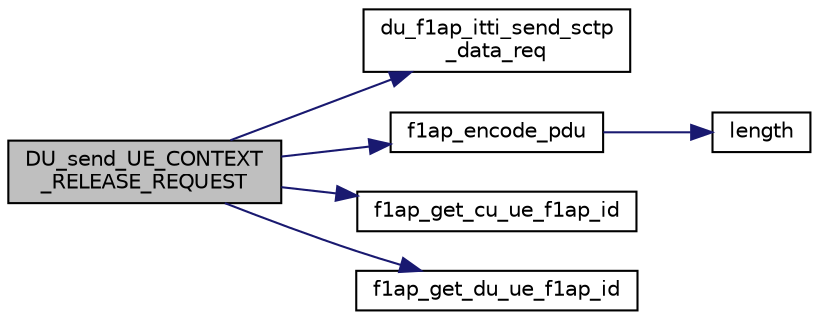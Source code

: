digraph "DU_send_UE_CONTEXT_RELEASE_REQUEST"
{
 // LATEX_PDF_SIZE
  edge [fontname="Helvetica",fontsize="10",labelfontname="Helvetica",labelfontsize="10"];
  node [fontname="Helvetica",fontsize="10",shape=record];
  rankdir="LR";
  Node1 [label="DU_send_UE_CONTEXT\l_RELEASE_REQUEST",height=0.2,width=0.4,color="black", fillcolor="grey75", style="filled", fontcolor="black",tooltip=" "];
  Node1 -> Node2 [color="midnightblue",fontsize="10",style="solid",fontname="Helvetica"];
  Node2 [label="du_f1ap_itti_send_sctp\l_data_req",height=0.2,width=0.4,color="black", fillcolor="white", style="filled",URL="$f1ap__itti__messaging_8c.html#aefac93d9d3cf31f8e5b39050a4ecc3a2",tooltip=" "];
  Node1 -> Node3 [color="midnightblue",fontsize="10",style="solid",fontname="Helvetica"];
  Node3 [label="f1ap_encode_pdu",height=0.2,width=0.4,color="black", fillcolor="white", style="filled",URL="$f1ap__encoder_8c.html#aeb101e0107e90201d0a11b82b3fab4b9",tooltip=" "];
  Node3 -> Node4 [color="midnightblue",fontsize="10",style="solid",fontname="Helvetica"];
  Node4 [label="length",height=0.2,width=0.4,color="black", fillcolor="white", style="filled",URL="$UTIL_2OMG_2common_8c.html#a587e0ad0d0cc2677421231a08c3a614b",tooltip="Helper function to return the length of a string."];
  Node1 -> Node5 [color="midnightblue",fontsize="10",style="solid",fontname="Helvetica"];
  Node5 [label="f1ap_get_cu_ue_f1ap_id",height=0.2,width=0.4,color="black", fillcolor="white", style="filled",URL="$f1ap__common_8c.html#a75bccc26261d06ddfc1a754245fcb759",tooltip=" "];
  Node1 -> Node6 [color="midnightblue",fontsize="10",style="solid",fontname="Helvetica"];
  Node6 [label="f1ap_get_du_ue_f1ap_id",height=0.2,width=0.4,color="black", fillcolor="white", style="filled",URL="$f1ap__common_8c.html#a72ad50876a00a31877be538133b7754c",tooltip=" "];
}
